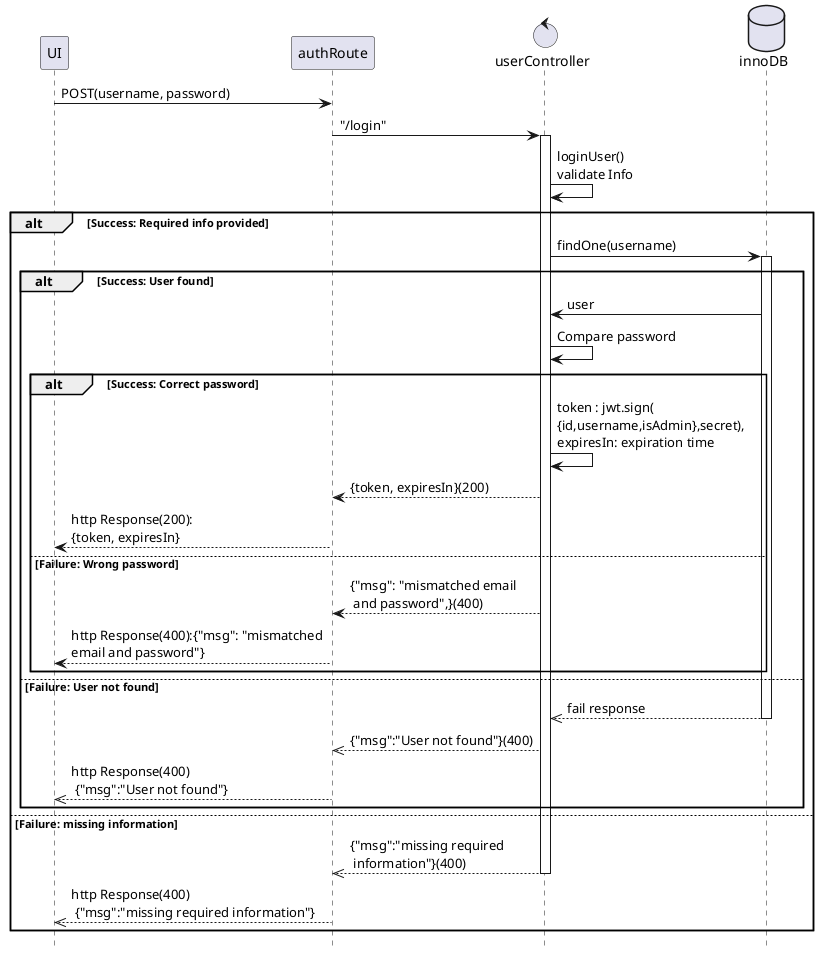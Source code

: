 @startuml
hide footbox

participant UI
participant authRoute as auth
control userController as userC
database innoDB

UI -> auth: POST(username, password)
auth -> userC: "/login"
activate userC
userC -> userC: loginUser() \nvalidate Info

alt Success: Required info provided
  userC -> innoDB: findOne(username)
  activate innoDB
  alt Success: User found
    innoDB -> userC: user
    userC -> userC: Compare password
    alt Success: Correct password
      userC -> userC:token : jwt.sign(\n{id,username,isAdmin},secret),\nexpiresIn: expiration time
      auth <-- userC:{token, expiresIn}(200)
      UI <-- auth: http Response(200):\n{token, expiresIn}
    else Failure: Wrong password
      auth <-- userC:{"msg": "mismatched email\n and password",}(400)
      UI <-- auth: http Response(400):{"msg": "mismatched \nemail and password"}
    end
  else Failure: User not found
    userC <<-- innoDB:fail response
    deactivate innoDB
    auth <<-- userC:{"msg":"User not found"}(400)
    UI <<-- auth: http Response(400)\n {"msg":"User not found"}
    end
else Failure: missing information
  auth <<-- userC:{"msg":"missing required\n information"}(400)
  deactivate userC
  UI <<-- auth: http Response(400)\n {"msg":"missing required information"}
end

@enduml
